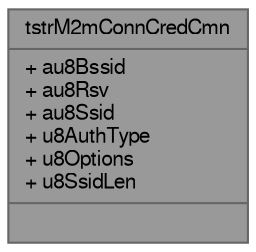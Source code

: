 digraph "tstrM2mConnCredCmn"
{
 // LATEX_PDF_SIZE
  bgcolor="transparent";
  edge [fontname=FreeSans,fontsize=10,labelfontname=FreeSans,labelfontsize=10];
  node [fontname=FreeSans,fontsize=10,shape=box,height=0.2,width=0.4];
  Node1 [shape=record,label="{tstrM2mConnCredCmn\n|+ au8Bssid\l+ au8Rsv\l+ au8Ssid\l+ u8AuthType\l+ u8Options\l+ u8SsidLen\l|}",height=0.2,width=0.4,color="gray40", fillcolor="grey60", style="filled", fontcolor="black",tooltip="Wi-Fi Connect Credentials Common section."];
}
